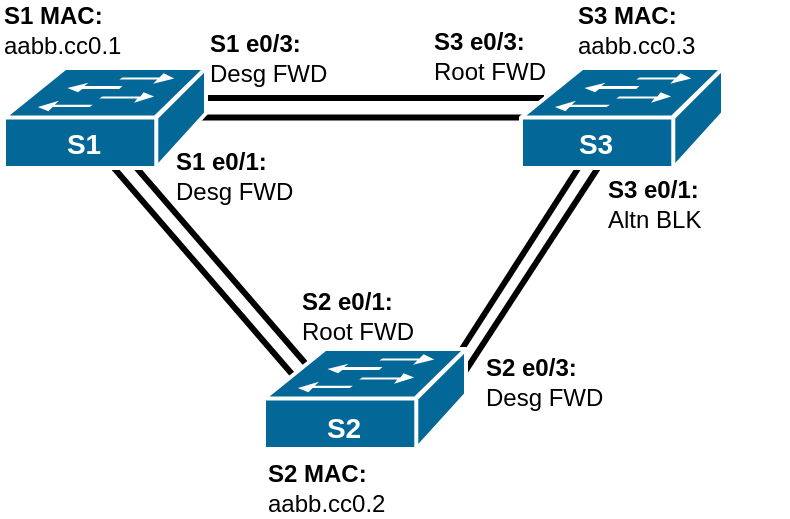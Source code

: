 <mxfile scale="1" border="0" version="26.2.15">
  <diagram name="Страница — 1" id="Og2O6v1_8cmMjE4YKY-o">
    <mxGraphModel dx="1426" dy="976" grid="1" gridSize="10" guides="1" tooltips="1" connect="1" arrows="1" fold="1" page="1" pageScale="1" pageWidth="827" pageHeight="1169" math="0" shadow="0">
      <root>
        <mxCell id="0" />
        <mxCell id="1" parent="0" />
        <mxCell id="2piaRRsvQxlYRXwN0LXb-25" value="" style="endArrow=none;html=1;rounded=0;strokeWidth=3;" parent="1" edge="1">
          <mxGeometry width="50" height="50" relative="1" as="geometry">
            <mxPoint x="470" y="330" as="sourcePoint" />
            <mxPoint x="380" y="470" as="targetPoint" />
          </mxGeometry>
        </mxCell>
        <mxCell id="2piaRRsvQxlYRXwN0LXb-26" value="" style="endArrow=none;html=1;rounded=0;strokeWidth=3;" parent="1" edge="1">
          <mxGeometry width="50" height="50" relative="1" as="geometry">
            <mxPoint x="219" y="330" as="sourcePoint" />
            <mxPoint x="340" y="470" as="targetPoint" />
          </mxGeometry>
        </mxCell>
        <mxCell id="2piaRRsvQxlYRXwN0LXb-27" value="" style="endArrow=none;html=1;rounded=0;strokeWidth=3;" parent="1" edge="1">
          <mxGeometry width="50" height="50" relative="1" as="geometry">
            <mxPoint x="260" y="315" as="sourcePoint" />
            <mxPoint x="440" y="315" as="targetPoint" />
          </mxGeometry>
        </mxCell>
        <mxCell id="8hAFOE6kwnQCCH-C_sWi-5" value="" style="endArrow=none;html=1;rounded=0;strokeWidth=3;" parent="1" edge="1">
          <mxGeometry width="50" height="50" relative="1" as="geometry">
            <mxPoint x="260" y="324.8" as="sourcePoint" />
            <mxPoint x="440" y="324.8" as="targetPoint" />
          </mxGeometry>
        </mxCell>
        <mxCell id="8hAFOE6kwnQCCH-C_sWi-6" value="&lt;font&gt;&lt;b style=&quot;&quot;&gt;S2 e0/3:&lt;/b&gt;&lt;/font&gt;&lt;div&gt;&lt;font&gt;Desg FWD&lt;/font&gt;&lt;/div&gt;" style="text;html=1;align=left;verticalAlign=middle;whiteSpace=wrap;rounded=0;" parent="1" vertex="1">
          <mxGeometry x="409" y="441.5" width="60.5" height="30" as="geometry" />
        </mxCell>
        <mxCell id="8hAFOE6kwnQCCH-C_sWi-7" value="&lt;font&gt;&lt;b style=&quot;&quot;&gt;S1 e0/3:&lt;/b&gt;&lt;/font&gt;&lt;div&gt;&lt;font&gt;Desg FWD&lt;/font&gt;&lt;/div&gt;" style="text;html=1;align=left;verticalAlign=middle;whiteSpace=wrap;rounded=0;" parent="1" vertex="1">
          <mxGeometry x="271" y="280" width="69" height="30" as="geometry" />
        </mxCell>
        <mxCell id="8hAFOE6kwnQCCH-C_sWi-8" value="" style="endArrow=none;html=1;rounded=0;strokeWidth=3;" parent="1" edge="1">
          <mxGeometry width="50" height="50" relative="1" as="geometry">
            <mxPoint x="480" y="330" as="sourcePoint" />
            <mxPoint x="386" y="474" as="targetPoint" />
          </mxGeometry>
        </mxCell>
        <mxCell id="8hAFOE6kwnQCCH-C_sWi-9" value="" style="endArrow=none;html=1;rounded=0;strokeWidth=3;" parent="1" edge="1">
          <mxGeometry width="50" height="50" relative="1" as="geometry">
            <mxPoint x="212" y="335" as="sourcePoint" />
            <mxPoint x="333" y="475" as="targetPoint" />
          </mxGeometry>
        </mxCell>
        <mxCell id="2piaRRsvQxlYRXwN0LXb-1" value="" style="group" parent="1" vertex="1" connectable="0">
          <mxGeometry x="170" y="300" width="101" height="53" as="geometry" />
        </mxCell>
        <mxCell id="2piaRRsvQxlYRXwN0LXb-2" value="" style="shape=mxgraph.cisco.switches.workgroup_switch;sketch=0;html=1;pointerEvents=1;dashed=0;fillColor=#036897;strokeColor=#ffffff;strokeWidth=2;verticalLabelPosition=bottom;verticalAlign=top;align=center;outlineConnect=0;" parent="2piaRRsvQxlYRXwN0LXb-1" vertex="1">
          <mxGeometry width="101" height="50" as="geometry" />
        </mxCell>
        <mxCell id="2piaRRsvQxlYRXwN0LXb-3" value="&lt;b&gt;&lt;font color=&quot;#ffffff&quot; style=&quot;font-size: 14px;&quot;&gt;S1&lt;/font&gt;&lt;/b&gt;" style="text;html=1;align=center;verticalAlign=middle;whiteSpace=wrap;rounded=0;" parent="2piaRRsvQxlYRXwN0LXb-1" vertex="1">
          <mxGeometry x="10" y="23" width="60" height="30" as="geometry" />
        </mxCell>
        <mxCell id="8hAFOE6kwnQCCH-C_sWi-1" value="" style="group" parent="1" vertex="1" connectable="0">
          <mxGeometry x="300" y="441.5" width="101" height="53" as="geometry" />
        </mxCell>
        <mxCell id="8hAFOE6kwnQCCH-C_sWi-2" value="" style="shape=mxgraph.cisco.switches.workgroup_switch;sketch=0;html=1;pointerEvents=1;dashed=0;fillColor=#036897;strokeColor=#ffffff;strokeWidth=2;verticalLabelPosition=bottom;verticalAlign=top;align=center;outlineConnect=0;" parent="8hAFOE6kwnQCCH-C_sWi-1" vertex="1">
          <mxGeometry y="-1" width="101" height="50" as="geometry" />
        </mxCell>
        <mxCell id="8hAFOE6kwnQCCH-C_sWi-3" value="&lt;b&gt;&lt;font color=&quot;#ffffff&quot; style=&quot;font-size: 14px;&quot;&gt;S2&lt;/font&gt;&lt;/b&gt;" style="text;html=1;align=center;verticalAlign=middle;whiteSpace=wrap;rounded=0;" parent="8hAFOE6kwnQCCH-C_sWi-1" vertex="1">
          <mxGeometry x="10" y="23" width="60" height="30" as="geometry" />
        </mxCell>
        <mxCell id="8hAFOE6kwnQCCH-C_sWi-14" value="&lt;font&gt;&lt;b style=&quot;&quot;&gt;S1 e0/1:&lt;/b&gt;&lt;/font&gt;&lt;div&gt;&lt;font&gt;Desg FWD&lt;/font&gt;&lt;/div&gt;" style="text;html=1;align=left;verticalAlign=middle;whiteSpace=wrap;rounded=0;" parent="1" vertex="1">
          <mxGeometry x="254" y="339" width="66" height="30" as="geometry" />
        </mxCell>
        <mxCell id="8hAFOE6kwnQCCH-C_sWi-16" value="" style="group" parent="1" vertex="1" connectable="0">
          <mxGeometry x="428.5" y="300" width="101" height="53" as="geometry" />
        </mxCell>
        <mxCell id="f9OrkrOD7GsaYfjVP4bd-2" value="" style="shape=mxgraph.cisco.switches.workgroup_switch;sketch=0;html=1;pointerEvents=1;dashed=0;fillColor=#036897;strokeColor=#ffffff;strokeWidth=2;verticalLabelPosition=bottom;verticalAlign=top;align=center;outlineConnect=0;" parent="8hAFOE6kwnQCCH-C_sWi-16" vertex="1">
          <mxGeometry width="101" height="50" as="geometry" />
        </mxCell>
        <mxCell id="f9OrkrOD7GsaYfjVP4bd-8" value="&lt;b&gt;&lt;font color=&quot;#ffffff&quot; style=&quot;font-size: 14px;&quot;&gt;S3&lt;/font&gt;&lt;/b&gt;" style="text;html=1;align=center;verticalAlign=middle;whiteSpace=wrap;rounded=0;" parent="8hAFOE6kwnQCCH-C_sWi-16" vertex="1">
          <mxGeometry x="7.5" y="23" width="60" height="30" as="geometry" />
        </mxCell>
        <mxCell id="AfTIugOb7ofsdhwALQNY-1" value="&lt;font&gt;&lt;b style=&quot;&quot;&gt;S1 MAC:&lt;/b&gt;&lt;/font&gt;&lt;div&gt;&lt;font&gt;aabb.cc0.1&lt;/font&gt;&lt;/div&gt;" style="text;html=1;align=left;verticalAlign=middle;whiteSpace=wrap;rounded=0;" parent="1" vertex="1">
          <mxGeometry x="168" y="266" width="97" height="30" as="geometry" />
        </mxCell>
        <mxCell id="AfTIugOb7ofsdhwALQNY-2" value="&lt;font&gt;&lt;b style=&quot;&quot;&gt;S2 MAC:&lt;/b&gt;&lt;/font&gt;&lt;div&gt;&lt;div&gt;aabb.cc0.2&lt;/div&gt;&lt;/div&gt;" style="text;html=1;align=left;verticalAlign=middle;whiteSpace=wrap;rounded=0;" parent="1" vertex="1">
          <mxGeometry x="300" y="494.5" width="101" height="30" as="geometry" />
        </mxCell>
        <mxCell id="AfTIugOb7ofsdhwALQNY-3" value="&lt;font&gt;&lt;b style=&quot;&quot;&gt;S3 MAC:&lt;/b&gt;&lt;/font&gt;&lt;div&gt;&lt;font&gt;aabb.cc0.3&lt;/font&gt;&lt;/div&gt;" style="text;html=1;align=left;verticalAlign=middle;whiteSpace=wrap;rounded=0;" parent="1" vertex="1">
          <mxGeometry x="455" y="266" width="107" height="30" as="geometry" />
        </mxCell>
        <mxCell id="AfTIugOb7ofsdhwALQNY-4" value="&lt;font&gt;&lt;b style=&quot;&quot;&gt;S3 e0/1:&lt;/b&gt;&lt;/font&gt;&lt;div&gt;&lt;font&gt;Altn BLK&lt;/font&gt;&lt;/div&gt;" style="text;html=1;align=left;verticalAlign=middle;whiteSpace=wrap;rounded=0;" parent="1" vertex="1">
          <mxGeometry x="469.5" y="353" width="60.5" height="30" as="geometry" />
        </mxCell>
        <mxCell id="AfTIugOb7ofsdhwALQNY-5" value="&lt;font&gt;&lt;b style=&quot;&quot;&gt;S3 e0/3:&lt;/b&gt;&lt;/font&gt;&lt;div&gt;&lt;font&gt;Root FWD&lt;/font&gt;&lt;/div&gt;" style="text;html=1;align=left;verticalAlign=middle;whiteSpace=wrap;rounded=0;" parent="1" vertex="1">
          <mxGeometry x="383" y="279" width="60.5" height="30" as="geometry" />
        </mxCell>
        <mxCell id="AfTIugOb7ofsdhwALQNY-6" value="&lt;font&gt;&lt;b style=&quot;&quot;&gt;S2 e0/1:&lt;/b&gt;&lt;/font&gt;&lt;div&gt;&lt;font&gt;Root FWD&lt;/font&gt;&lt;/div&gt;" style="text;html=1;align=left;verticalAlign=middle;whiteSpace=wrap;rounded=0;" parent="1" vertex="1">
          <mxGeometry x="317" y="409" width="60" height="30" as="geometry" />
        </mxCell>
      </root>
    </mxGraphModel>
  </diagram>
</mxfile>
